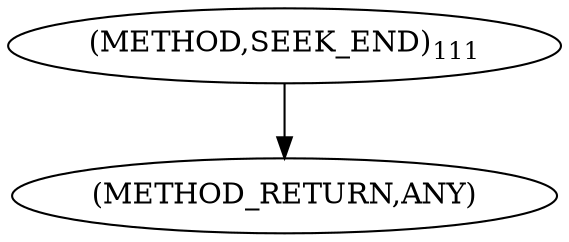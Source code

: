 digraph "SEEK_END" {  
"100426" [label = <(METHOD,SEEK_END)<SUB>111</SUB>> ]
"100427" [label = <(METHOD_RETURN,ANY)> ]
  "100426" -> "100427" 
}
